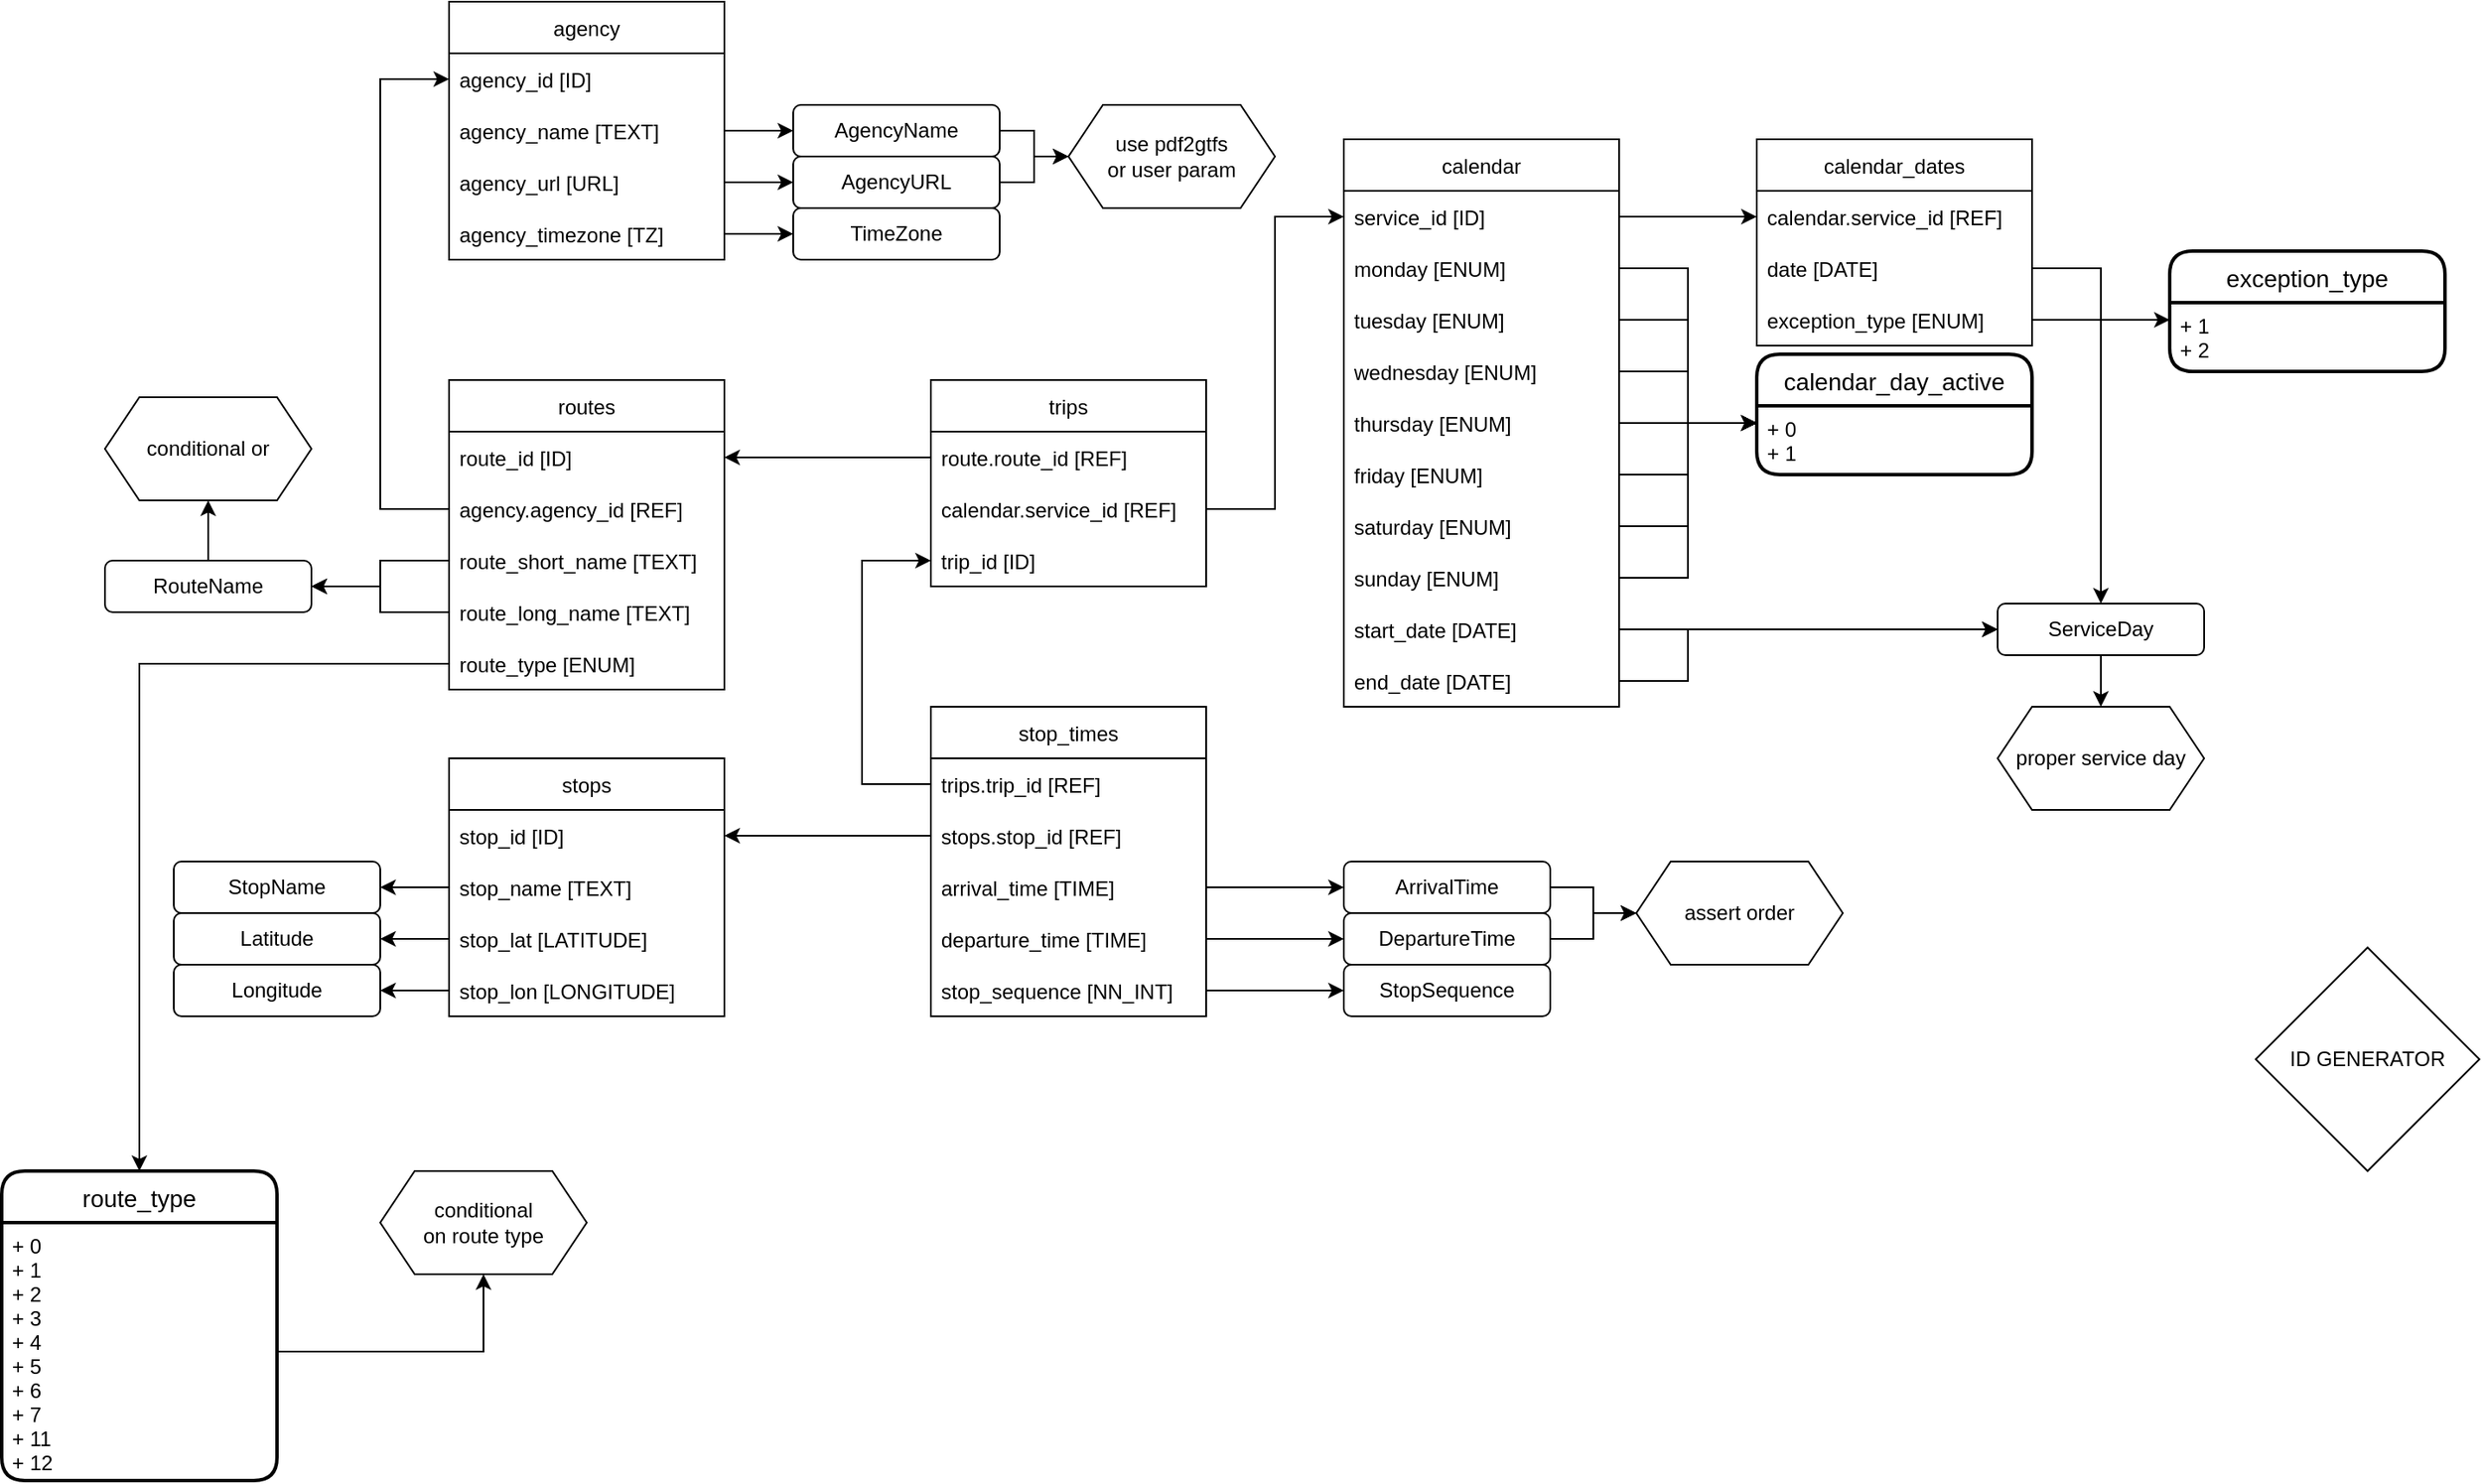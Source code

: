 <mxfile version="17.4.2" type="device"><diagram id="FTflu8PWgXdm4NCPZC1O" name="Page-1"><mxGraphModel dx="2400" dy="921" grid="1" gridSize="10" guides="1" tooltips="1" connect="1" arrows="1" fold="1" page="1" pageScale="1" pageWidth="850" pageHeight="1100" math="0" shadow="0"><root><mxCell id="0"/><mxCell id="1" parent="0"/><mxCell id="HUdWcj4pEk48eF3q37f0-20" value="stops" style="swimlane;fontStyle=0;childLayout=stackLayout;horizontal=1;startSize=30;horizontalStack=0;resizeParent=1;resizeParentMax=0;resizeLast=0;collapsible=1;marginBottom=0;" vertex="1" parent="1"><mxGeometry x="-80" y="480" width="160" height="150" as="geometry"/></mxCell><mxCell id="HUdWcj4pEk48eF3q37f0-21" value="stop_id [ID]" style="text;strokeColor=none;fillColor=none;align=left;verticalAlign=middle;spacingLeft=4;spacingRight=4;overflow=hidden;points=[[0,0.5],[1,0.5]];portConstraint=eastwest;rotatable=0;" vertex="1" parent="HUdWcj4pEk48eF3q37f0-20"><mxGeometry y="30" width="160" height="30" as="geometry"/></mxCell><mxCell id="HUdWcj4pEk48eF3q37f0-22" value="stop_name [TEXT]" style="text;strokeColor=none;fillColor=none;align=left;verticalAlign=middle;spacingLeft=4;spacingRight=4;overflow=hidden;points=[[0,0.5],[1,0.5]];portConstraint=eastwest;rotatable=0;" vertex="1" parent="HUdWcj4pEk48eF3q37f0-20"><mxGeometry y="60" width="160" height="30" as="geometry"/></mxCell><mxCell id="HUdWcj4pEk48eF3q37f0-23" value="stop_lat [LATITUDE]" style="text;strokeColor=none;fillColor=none;align=left;verticalAlign=middle;spacingLeft=4;spacingRight=4;overflow=hidden;points=[[0,0.5],[1,0.5]];portConstraint=eastwest;rotatable=0;" vertex="1" parent="HUdWcj4pEk48eF3q37f0-20"><mxGeometry y="90" width="160" height="30" as="geometry"/></mxCell><mxCell id="HUdWcj4pEk48eF3q37f0-24" value="stop_lon [LONGITUDE]" style="text;strokeColor=none;fillColor=none;align=left;verticalAlign=middle;spacingLeft=4;spacingRight=4;overflow=hidden;points=[[0,0.5],[1,0.5]];portConstraint=eastwest;rotatable=0;" vertex="1" parent="HUdWcj4pEk48eF3q37f0-20"><mxGeometry y="120" width="160" height="30" as="geometry"/></mxCell><mxCell id="HUdWcj4pEk48eF3q37f0-31" value="agency" style="swimlane;fontStyle=0;childLayout=stackLayout;horizontal=1;startSize=30;horizontalStack=0;resizeParent=1;resizeParentMax=0;resizeLast=0;collapsible=1;marginBottom=0;" vertex="1" parent="1"><mxGeometry x="-80" y="40" width="160" height="150" as="geometry"/></mxCell><mxCell id="HUdWcj4pEk48eF3q37f0-32" value="agency_id [ID]" style="text;strokeColor=none;fillColor=none;align=left;verticalAlign=middle;spacingLeft=4;spacingRight=4;overflow=hidden;points=[[0,0.5],[1,0.5]];portConstraint=eastwest;rotatable=0;" vertex="1" parent="HUdWcj4pEk48eF3q37f0-31"><mxGeometry y="30" width="160" height="30" as="geometry"/></mxCell><mxCell id="HUdWcj4pEk48eF3q37f0-33" value="agency_name [TEXT]" style="text;strokeColor=none;fillColor=none;align=left;verticalAlign=middle;spacingLeft=4;spacingRight=4;overflow=hidden;points=[[0,0.5],[1,0.5]];portConstraint=eastwest;rotatable=0;" vertex="1" parent="HUdWcj4pEk48eF3q37f0-31"><mxGeometry y="60" width="160" height="30" as="geometry"/></mxCell><mxCell id="HUdWcj4pEk48eF3q37f0-34" value="agency_url [URL]" style="text;strokeColor=none;fillColor=none;align=left;verticalAlign=middle;spacingLeft=4;spacingRight=4;overflow=hidden;points=[[0,0.5],[1,0.5]];portConstraint=eastwest;rotatable=0;" vertex="1" parent="HUdWcj4pEk48eF3q37f0-31"><mxGeometry y="90" width="160" height="30" as="geometry"/></mxCell><mxCell id="HUdWcj4pEk48eF3q37f0-35" value="agency_timezone [TZ]" style="text;strokeColor=none;fillColor=none;align=left;verticalAlign=middle;spacingLeft=4;spacingRight=4;overflow=hidden;points=[[0,0.5],[1,0.5]];portConstraint=eastwest;rotatable=0;" vertex="1" parent="HUdWcj4pEk48eF3q37f0-31"><mxGeometry y="120" width="160" height="30" as="geometry"/></mxCell><mxCell id="HUdWcj4pEk48eF3q37f0-38" value="routes" style="swimlane;fontStyle=0;childLayout=stackLayout;horizontal=1;startSize=30;horizontalStack=0;resizeParent=1;resizeParentMax=0;resizeLast=0;collapsible=1;marginBottom=0;" vertex="1" parent="1"><mxGeometry x="-80" y="260" width="160" height="180" as="geometry"/></mxCell><mxCell id="HUdWcj4pEk48eF3q37f0-39" value="route_id [ID]" style="text;strokeColor=none;fillColor=none;align=left;verticalAlign=middle;spacingLeft=4;spacingRight=4;overflow=hidden;points=[[0,0.5],[1,0.5]];portConstraint=eastwest;rotatable=0;" vertex="1" parent="HUdWcj4pEk48eF3q37f0-38"><mxGeometry y="30" width="160" height="30" as="geometry"/></mxCell><mxCell id="HUdWcj4pEk48eF3q37f0-40" value="agency.agency_id [REF]" style="text;strokeColor=none;fillColor=none;align=left;verticalAlign=middle;spacingLeft=4;spacingRight=4;overflow=hidden;points=[[0,0.5],[1,0.5]];portConstraint=eastwest;rotatable=0;" vertex="1" parent="HUdWcj4pEk48eF3q37f0-38"><mxGeometry y="60" width="160" height="30" as="geometry"/></mxCell><mxCell id="HUdWcj4pEk48eF3q37f0-41" value="route_short_name [TEXT]" style="text;strokeColor=none;fillColor=none;align=left;verticalAlign=middle;spacingLeft=4;spacingRight=4;overflow=hidden;points=[[0,0.5],[1,0.5]];portConstraint=eastwest;rotatable=0;" vertex="1" parent="HUdWcj4pEk48eF3q37f0-38"><mxGeometry y="90" width="160" height="30" as="geometry"/></mxCell><mxCell id="HUdWcj4pEk48eF3q37f0-42" value="route_long_name [TEXT]" style="text;strokeColor=none;fillColor=none;align=left;verticalAlign=middle;spacingLeft=4;spacingRight=4;overflow=hidden;points=[[0,0.5],[1,0.5]];portConstraint=eastwest;rotatable=0;" vertex="1" parent="HUdWcj4pEk48eF3q37f0-38"><mxGeometry y="120" width="160" height="30" as="geometry"/></mxCell><mxCell id="HUdWcj4pEk48eF3q37f0-43" value="route_type [ENUM]" style="text;strokeColor=none;fillColor=none;align=left;verticalAlign=middle;spacingLeft=4;spacingRight=4;overflow=hidden;points=[[0,0.5],[1,0.5]];portConstraint=eastwest;rotatable=0;" vertex="1" parent="HUdWcj4pEk48eF3q37f0-38"><mxGeometry y="150" width="160" height="30" as="geometry"/></mxCell><mxCell id="HUdWcj4pEk48eF3q37f0-46" value="trips" style="swimlane;fontStyle=0;childLayout=stackLayout;horizontal=1;startSize=30;horizontalStack=0;resizeParent=1;resizeParentMax=0;resizeLast=0;collapsible=1;marginBottom=0;" vertex="1" parent="1"><mxGeometry x="200" y="260" width="160" height="120" as="geometry"/></mxCell><mxCell id="HUdWcj4pEk48eF3q37f0-47" value="route.route_id [REF]" style="text;strokeColor=none;fillColor=none;align=left;verticalAlign=middle;spacingLeft=4;spacingRight=4;overflow=hidden;points=[[0,0.5],[1,0.5]];portConstraint=eastwest;rotatable=0;" vertex="1" parent="HUdWcj4pEk48eF3q37f0-46"><mxGeometry y="30" width="160" height="30" as="geometry"/></mxCell><mxCell id="HUdWcj4pEk48eF3q37f0-48" value="calendar.service_id [REF]" style="text;strokeColor=none;fillColor=none;align=left;verticalAlign=middle;spacingLeft=4;spacingRight=4;overflow=hidden;points=[[0,0.5],[1,0.5]];portConstraint=eastwest;rotatable=0;" vertex="1" parent="HUdWcj4pEk48eF3q37f0-46"><mxGeometry y="60" width="160" height="30" as="geometry"/></mxCell><mxCell id="HUdWcj4pEk48eF3q37f0-49" value="trip_id [ID]" style="text;strokeColor=none;fillColor=none;align=left;verticalAlign=middle;spacingLeft=4;spacingRight=4;overflow=hidden;points=[[0,0.5],[1,0.5]];portConstraint=eastwest;rotatable=0;" vertex="1" parent="HUdWcj4pEk48eF3q37f0-46"><mxGeometry y="90" width="160" height="30" as="geometry"/></mxCell><mxCell id="HUdWcj4pEk48eF3q37f0-52" value="stop_times" style="swimlane;fontStyle=0;childLayout=stackLayout;horizontal=1;startSize=30;horizontalStack=0;resizeParent=1;resizeParentMax=0;resizeLast=0;collapsible=1;marginBottom=0;" vertex="1" parent="1"><mxGeometry x="200" y="450" width="160" height="180" as="geometry"/></mxCell><mxCell id="HUdWcj4pEk48eF3q37f0-53" value="trips.trip_id [REF]" style="text;strokeColor=none;fillColor=none;align=left;verticalAlign=middle;spacingLeft=4;spacingRight=4;overflow=hidden;points=[[0,0.5],[1,0.5]];portConstraint=eastwest;rotatable=0;" vertex="1" parent="HUdWcj4pEk48eF3q37f0-52"><mxGeometry y="30" width="160" height="30" as="geometry"/></mxCell><mxCell id="HUdWcj4pEk48eF3q37f0-56" value="stops.stop_id [REF]" style="text;strokeColor=none;fillColor=none;align=left;verticalAlign=middle;spacingLeft=4;spacingRight=4;overflow=hidden;points=[[0,0.5],[1,0.5]];portConstraint=eastwest;rotatable=0;" vertex="1" parent="HUdWcj4pEk48eF3q37f0-52"><mxGeometry y="60" width="160" height="30" as="geometry"/></mxCell><mxCell id="HUdWcj4pEk48eF3q37f0-54" value="arrival_time [TIME]" style="text;strokeColor=none;fillColor=none;align=left;verticalAlign=middle;spacingLeft=4;spacingRight=4;overflow=hidden;points=[[0,0.5],[1,0.5]];portConstraint=eastwest;rotatable=0;" vertex="1" parent="HUdWcj4pEk48eF3q37f0-52"><mxGeometry y="90" width="160" height="30" as="geometry"/></mxCell><mxCell id="HUdWcj4pEk48eF3q37f0-55" value="departure_time [TIME]" style="text;strokeColor=none;fillColor=none;align=left;verticalAlign=middle;spacingLeft=4;spacingRight=4;overflow=hidden;points=[[0,0.5],[1,0.5]];portConstraint=eastwest;rotatable=0;" vertex="1" parent="HUdWcj4pEk48eF3q37f0-52"><mxGeometry y="120" width="160" height="30" as="geometry"/></mxCell><mxCell id="HUdWcj4pEk48eF3q37f0-57" value="stop_sequence [NN_INT]" style="text;strokeColor=none;fillColor=none;align=left;verticalAlign=middle;spacingLeft=4;spacingRight=4;overflow=hidden;points=[[0,0.5],[1,0.5]];portConstraint=eastwest;rotatable=0;" vertex="1" parent="HUdWcj4pEk48eF3q37f0-52"><mxGeometry y="150" width="160" height="30" as="geometry"/></mxCell><mxCell id="HUdWcj4pEk48eF3q37f0-58" value="calendar" style="swimlane;fontStyle=0;childLayout=stackLayout;horizontal=1;startSize=30;horizontalStack=0;resizeParent=1;resizeParentMax=0;resizeLast=0;collapsible=1;marginBottom=0;" vertex="1" parent="1"><mxGeometry x="440" y="120" width="160" height="330" as="geometry"/></mxCell><mxCell id="HUdWcj4pEk48eF3q37f0-59" value="service_id [ID]" style="text;strokeColor=none;fillColor=none;align=left;verticalAlign=middle;spacingLeft=4;spacingRight=4;overflow=hidden;points=[[0,0.5],[1,0.5]];portConstraint=eastwest;rotatable=0;" vertex="1" parent="HUdWcj4pEk48eF3q37f0-58"><mxGeometry y="30" width="160" height="30" as="geometry"/></mxCell><mxCell id="HUdWcj4pEk48eF3q37f0-60" value="monday [ENUM]" style="text;strokeColor=none;fillColor=none;align=left;verticalAlign=middle;spacingLeft=4;spacingRight=4;overflow=hidden;points=[[0,0.5],[1,0.5]];portConstraint=eastwest;rotatable=0;" vertex="1" parent="HUdWcj4pEk48eF3q37f0-58"><mxGeometry y="60" width="160" height="30" as="geometry"/></mxCell><mxCell id="HUdWcj4pEk48eF3q37f0-61" value="tuesday [ENUM]" style="text;strokeColor=none;fillColor=none;align=left;verticalAlign=middle;spacingLeft=4;spacingRight=4;overflow=hidden;points=[[0,0.5],[1,0.5]];portConstraint=eastwest;rotatable=0;" vertex="1" parent="HUdWcj4pEk48eF3q37f0-58"><mxGeometry y="90" width="160" height="30" as="geometry"/></mxCell><mxCell id="HUdWcj4pEk48eF3q37f0-62" value="wednesday [ENUM]" style="text;strokeColor=none;fillColor=none;align=left;verticalAlign=middle;spacingLeft=4;spacingRight=4;overflow=hidden;points=[[0,0.5],[1,0.5]];portConstraint=eastwest;rotatable=0;" vertex="1" parent="HUdWcj4pEk48eF3q37f0-58"><mxGeometry y="120" width="160" height="30" as="geometry"/></mxCell><mxCell id="HUdWcj4pEk48eF3q37f0-63" value="thursday [ENUM]" style="text;strokeColor=none;fillColor=none;align=left;verticalAlign=middle;spacingLeft=4;spacingRight=4;overflow=hidden;points=[[0,0.5],[1,0.5]];portConstraint=eastwest;rotatable=0;" vertex="1" parent="HUdWcj4pEk48eF3q37f0-58"><mxGeometry y="150" width="160" height="30" as="geometry"/></mxCell><mxCell id="HUdWcj4pEk48eF3q37f0-67" value="friday [ENUM]" style="text;strokeColor=none;fillColor=none;align=left;verticalAlign=middle;spacingLeft=4;spacingRight=4;overflow=hidden;points=[[0,0.5],[1,0.5]];portConstraint=eastwest;rotatable=0;" vertex="1" parent="HUdWcj4pEk48eF3q37f0-58"><mxGeometry y="180" width="160" height="30" as="geometry"/></mxCell><mxCell id="HUdWcj4pEk48eF3q37f0-68" value="saturday [ENUM]" style="text;strokeColor=none;fillColor=none;align=left;verticalAlign=middle;spacingLeft=4;spacingRight=4;overflow=hidden;points=[[0,0.5],[1,0.5]];portConstraint=eastwest;rotatable=0;" vertex="1" parent="HUdWcj4pEk48eF3q37f0-58"><mxGeometry y="210" width="160" height="30" as="geometry"/></mxCell><mxCell id="HUdWcj4pEk48eF3q37f0-69" value="sunday [ENUM]" style="text;strokeColor=none;fillColor=none;align=left;verticalAlign=middle;spacingLeft=4;spacingRight=4;overflow=hidden;points=[[0,0.5],[1,0.5]];portConstraint=eastwest;rotatable=0;" vertex="1" parent="HUdWcj4pEk48eF3q37f0-58"><mxGeometry y="240" width="160" height="30" as="geometry"/></mxCell><mxCell id="HUdWcj4pEk48eF3q37f0-65" value="start_date [DATE]" style="text;strokeColor=none;fillColor=none;align=left;verticalAlign=middle;spacingLeft=4;spacingRight=4;overflow=hidden;points=[[0,0.5],[1,0.5]];portConstraint=eastwest;rotatable=0;" vertex="1" parent="HUdWcj4pEk48eF3q37f0-58"><mxGeometry y="270" width="160" height="30" as="geometry"/></mxCell><mxCell id="HUdWcj4pEk48eF3q37f0-66" value="end_date [DATE]" style="text;strokeColor=none;fillColor=none;align=left;verticalAlign=middle;spacingLeft=4;spacingRight=4;overflow=hidden;points=[[0,0.5],[1,0.5]];portConstraint=eastwest;rotatable=0;" vertex="1" parent="HUdWcj4pEk48eF3q37f0-58"><mxGeometry y="300" width="160" height="30" as="geometry"/></mxCell><mxCell id="HUdWcj4pEk48eF3q37f0-70" value="calendar_dates" style="swimlane;fontStyle=0;childLayout=stackLayout;horizontal=1;startSize=30;horizontalStack=0;resizeParent=1;resizeParentMax=0;resizeLast=0;collapsible=1;marginBottom=0;" vertex="1" parent="1"><mxGeometry x="680" y="120" width="160" height="120" as="geometry"/></mxCell><mxCell id="HUdWcj4pEk48eF3q37f0-71" value="calendar.service_id [REF]" style="text;strokeColor=none;fillColor=none;align=left;verticalAlign=middle;spacingLeft=4;spacingRight=4;overflow=hidden;points=[[0,0.5],[1,0.5]];portConstraint=eastwest;rotatable=0;" vertex="1" parent="HUdWcj4pEk48eF3q37f0-70"><mxGeometry y="30" width="160" height="30" as="geometry"/></mxCell><mxCell id="HUdWcj4pEk48eF3q37f0-72" value="date [DATE]" style="text;strokeColor=none;fillColor=none;align=left;verticalAlign=middle;spacingLeft=4;spacingRight=4;overflow=hidden;points=[[0,0.5],[1,0.5]];portConstraint=eastwest;rotatable=0;" vertex="1" parent="HUdWcj4pEk48eF3q37f0-70"><mxGeometry y="60" width="160" height="30" as="geometry"/></mxCell><mxCell id="HUdWcj4pEk48eF3q37f0-73" value="exception_type [ENUM]" style="text;strokeColor=none;fillColor=none;align=left;verticalAlign=middle;spacingLeft=4;spacingRight=4;overflow=hidden;points=[[0,0.5],[1,0.5]];portConstraint=eastwest;rotatable=0;" vertex="1" parent="HUdWcj4pEk48eF3q37f0-70"><mxGeometry y="90" width="160" height="30" as="geometry"/></mxCell><mxCell id="HUdWcj4pEk48eF3q37f0-85" value="exception_type" style="swimlane;childLayout=stackLayout;horizontal=1;startSize=30;horizontalStack=0;rounded=1;fontSize=14;fontStyle=0;strokeWidth=2;resizeParent=0;resizeLast=1;shadow=0;dashed=0;align=center;" vertex="1" parent="1"><mxGeometry x="920" y="185" width="160" height="70" as="geometry"/></mxCell><mxCell id="HUdWcj4pEk48eF3q37f0-86" value="+ 1&#10;+ 2" style="align=left;strokeColor=none;fillColor=none;spacingLeft=4;fontSize=12;verticalAlign=top;resizable=0;rotatable=0;part=1;" vertex="1" parent="HUdWcj4pEk48eF3q37f0-85"><mxGeometry y="30" width="160" height="40" as="geometry"/></mxCell><mxCell id="HUdWcj4pEk48eF3q37f0-87" value="calendar_day_active" style="swimlane;childLayout=stackLayout;horizontal=1;startSize=30;horizontalStack=0;rounded=1;fontSize=14;fontStyle=0;strokeWidth=2;resizeParent=0;resizeLast=1;shadow=0;dashed=0;align=center;" vertex="1" parent="1"><mxGeometry x="680" y="245" width="160" height="70" as="geometry"/></mxCell><mxCell id="HUdWcj4pEk48eF3q37f0-88" value="+ 0&#10;+ 1" style="align=left;strokeColor=none;fillColor=none;spacingLeft=4;fontSize=12;verticalAlign=top;resizable=0;rotatable=0;part=1;" vertex="1" parent="HUdWcj4pEk48eF3q37f0-87"><mxGeometry y="30" width="160" height="40" as="geometry"/></mxCell><mxCell id="HUdWcj4pEk48eF3q37f0-89" style="edgeStyle=orthogonalEdgeStyle;rounded=0;orthogonalLoop=1;jettySize=auto;html=1;exitX=1;exitY=0.5;exitDx=0;exitDy=0;entryX=0;entryY=0.5;entryDx=0;entryDy=0;" edge="1" parent="1" source="HUdWcj4pEk48eF3q37f0-59" target="HUdWcj4pEk48eF3q37f0-71"><mxGeometry relative="1" as="geometry"/></mxCell><mxCell id="HUdWcj4pEk48eF3q37f0-90" style="edgeStyle=orthogonalEdgeStyle;rounded=0;orthogonalLoop=1;jettySize=auto;html=1;exitX=1;exitY=0.5;exitDx=0;exitDy=0;entryX=0;entryY=0.25;entryDx=0;entryDy=0;" edge="1" parent="1" source="HUdWcj4pEk48eF3q37f0-73" target="HUdWcj4pEk48eF3q37f0-86"><mxGeometry relative="1" as="geometry"/></mxCell><mxCell id="HUdWcj4pEk48eF3q37f0-91" style="edgeStyle=orthogonalEdgeStyle;rounded=0;orthogonalLoop=1;jettySize=auto;html=1;exitX=1;exitY=0.5;exitDx=0;exitDy=0;entryX=0;entryY=0.25;entryDx=0;entryDy=0;" edge="1" parent="1" source="HUdWcj4pEk48eF3q37f0-60" target="HUdWcj4pEk48eF3q37f0-88"><mxGeometry relative="1" as="geometry"/></mxCell><mxCell id="HUdWcj4pEk48eF3q37f0-92" style="edgeStyle=orthogonalEdgeStyle;rounded=0;orthogonalLoop=1;jettySize=auto;html=1;exitX=1;exitY=0.5;exitDx=0;exitDy=0;entryX=0;entryY=0.25;entryDx=0;entryDy=0;" edge="1" parent="1" source="HUdWcj4pEk48eF3q37f0-61" target="HUdWcj4pEk48eF3q37f0-88"><mxGeometry relative="1" as="geometry"><mxPoint x="660" y="640" as="targetPoint"/></mxGeometry></mxCell><mxCell id="HUdWcj4pEk48eF3q37f0-93" style="edgeStyle=orthogonalEdgeStyle;rounded=0;orthogonalLoop=1;jettySize=auto;html=1;exitX=1;exitY=0.5;exitDx=0;exitDy=0;entryX=0;entryY=0.25;entryDx=0;entryDy=0;" edge="1" parent="1" source="HUdWcj4pEk48eF3q37f0-62" target="HUdWcj4pEk48eF3q37f0-88"><mxGeometry relative="1" as="geometry"/></mxCell><mxCell id="HUdWcj4pEk48eF3q37f0-94" style="edgeStyle=orthogonalEdgeStyle;rounded=0;orthogonalLoop=1;jettySize=auto;html=1;exitX=1;exitY=0.5;exitDx=0;exitDy=0;entryX=0;entryY=0.25;entryDx=0;entryDy=0;" edge="1" parent="1" source="HUdWcj4pEk48eF3q37f0-63" target="HUdWcj4pEk48eF3q37f0-88"><mxGeometry relative="1" as="geometry"/></mxCell><mxCell id="HUdWcj4pEk48eF3q37f0-95" style="edgeStyle=orthogonalEdgeStyle;rounded=0;orthogonalLoop=1;jettySize=auto;html=1;exitX=1;exitY=0.5;exitDx=0;exitDy=0;entryX=0;entryY=0.25;entryDx=0;entryDy=0;" edge="1" parent="1" source="HUdWcj4pEk48eF3q37f0-67" target="HUdWcj4pEk48eF3q37f0-88"><mxGeometry relative="1" as="geometry"/></mxCell><mxCell id="HUdWcj4pEk48eF3q37f0-96" style="edgeStyle=orthogonalEdgeStyle;rounded=0;orthogonalLoop=1;jettySize=auto;html=1;exitX=1;exitY=0.5;exitDx=0;exitDy=0;entryX=0;entryY=0.25;entryDx=0;entryDy=0;" edge="1" parent="1" source="HUdWcj4pEk48eF3q37f0-68" target="HUdWcj4pEk48eF3q37f0-88"><mxGeometry relative="1" as="geometry"><mxPoint x="580" y="530" as="targetPoint"/></mxGeometry></mxCell><mxCell id="HUdWcj4pEk48eF3q37f0-97" style="edgeStyle=orthogonalEdgeStyle;rounded=0;orthogonalLoop=1;jettySize=auto;html=1;exitX=1;exitY=0.5;exitDx=0;exitDy=0;entryX=0;entryY=0.25;entryDx=0;entryDy=0;" edge="1" parent="1" source="HUdWcj4pEk48eF3q37f0-69" target="HUdWcj4pEk48eF3q37f0-88"><mxGeometry relative="1" as="geometry"><mxPoint x="510" y="610" as="targetPoint"/></mxGeometry></mxCell><mxCell id="HUdWcj4pEk48eF3q37f0-98" style="edgeStyle=orthogonalEdgeStyle;rounded=0;orthogonalLoop=1;jettySize=auto;html=1;exitX=1;exitY=0.5;exitDx=0;exitDy=0;entryX=0;entryY=0.5;entryDx=0;entryDy=0;" edge="1" parent="1" source="HUdWcj4pEk48eF3q37f0-48" target="HUdWcj4pEk48eF3q37f0-59"><mxGeometry relative="1" as="geometry"/></mxCell><mxCell id="HUdWcj4pEk48eF3q37f0-99" style="edgeStyle=orthogonalEdgeStyle;rounded=0;orthogonalLoop=1;jettySize=auto;html=1;exitX=0;exitY=0.5;exitDx=0;exitDy=0;entryX=1;entryY=0.25;entryDx=0;entryDy=0;" edge="1" parent="1" source="HUdWcj4pEk48eF3q37f0-47" target="HUdWcj4pEk48eF3q37f0-38"><mxGeometry relative="1" as="geometry"/></mxCell><mxCell id="HUdWcj4pEk48eF3q37f0-100" style="edgeStyle=orthogonalEdgeStyle;rounded=0;orthogonalLoop=1;jettySize=auto;html=1;exitX=0;exitY=0.5;exitDx=0;exitDy=0;entryX=0;entryY=0.5;entryDx=0;entryDy=0;" edge="1" parent="1" source="HUdWcj4pEk48eF3q37f0-53" target="HUdWcj4pEk48eF3q37f0-49"><mxGeometry relative="1" as="geometry"><Array as="points"><mxPoint x="160" y="495"/><mxPoint x="160" y="365"/></Array></mxGeometry></mxCell><mxCell id="HUdWcj4pEk48eF3q37f0-103" style="edgeStyle=orthogonalEdgeStyle;rounded=0;orthogonalLoop=1;jettySize=auto;html=1;exitX=0;exitY=0.5;exitDx=0;exitDy=0;entryX=1;entryY=0.5;entryDx=0;entryDy=0;" edge="1" parent="1" source="HUdWcj4pEk48eF3q37f0-56" target="HUdWcj4pEk48eF3q37f0-21"><mxGeometry relative="1" as="geometry"/></mxCell><mxCell id="HUdWcj4pEk48eF3q37f0-104" style="edgeStyle=orthogonalEdgeStyle;rounded=0;orthogonalLoop=1;jettySize=auto;html=1;exitX=0;exitY=0.5;exitDx=0;exitDy=0;entryX=0;entryY=0.5;entryDx=0;entryDy=0;" edge="1" parent="1" source="HUdWcj4pEk48eF3q37f0-40" target="HUdWcj4pEk48eF3q37f0-32"><mxGeometry relative="1" as="geometry"><Array as="points"><mxPoint x="-120" y="335"/><mxPoint x="-120" y="85"/></Array></mxGeometry></mxCell><mxCell id="HUdWcj4pEk48eF3q37f0-107" value="route_type" style="swimlane;childLayout=stackLayout;horizontal=1;startSize=30;horizontalStack=0;rounded=1;fontSize=14;fontStyle=0;strokeWidth=2;resizeParent=0;resizeLast=1;shadow=0;dashed=0;align=center;" vertex="1" parent="1"><mxGeometry x="-340" y="720" width="160" height="180" as="geometry"/></mxCell><mxCell id="HUdWcj4pEk48eF3q37f0-108" value="+ 0&#10;+ 1&#10;+ 2&#10;+ 3&#10;+ 4&#10;+ 5&#10;+ 6&#10;+ 7&#10;+ 11&#10;+ 12" style="align=left;strokeColor=none;fillColor=none;spacingLeft=4;fontSize=12;verticalAlign=top;resizable=0;rotatable=0;part=1;" vertex="1" parent="HUdWcj4pEk48eF3q37f0-107"><mxGeometry y="30" width="160" height="150" as="geometry"/></mxCell><mxCell id="HUdWcj4pEk48eF3q37f0-109" style="edgeStyle=orthogonalEdgeStyle;rounded=0;orthogonalLoop=1;jettySize=auto;html=1;exitX=0;exitY=0.5;exitDx=0;exitDy=0;entryX=0.5;entryY=0;entryDx=0;entryDy=0;" edge="1" parent="1" source="HUdWcj4pEk48eF3q37f0-43" target="HUdWcj4pEk48eF3q37f0-107"><mxGeometry relative="1" as="geometry"/></mxCell><mxCell id="HUdWcj4pEk48eF3q37f0-113" style="edgeStyle=orthogonalEdgeStyle;rounded=0;orthogonalLoop=1;jettySize=auto;html=1;exitX=0;exitY=0.5;exitDx=0;exitDy=0;entryX=1;entryY=0.5;entryDx=0;entryDy=0;" edge="1" parent="1" source="HUdWcj4pEk48eF3q37f0-41" target="HUdWcj4pEk48eF3q37f0-134"><mxGeometry relative="1" as="geometry"><mxPoint x="-160" y="380" as="targetPoint"/></mxGeometry></mxCell><mxCell id="HUdWcj4pEk48eF3q37f0-114" style="edgeStyle=orthogonalEdgeStyle;rounded=0;orthogonalLoop=1;jettySize=auto;html=1;exitX=0;exitY=0.5;exitDx=0;exitDy=0;entryX=1;entryY=0.5;entryDx=0;entryDy=0;" edge="1" parent="1" source="HUdWcj4pEk48eF3q37f0-42" target="HUdWcj4pEk48eF3q37f0-134"><mxGeometry relative="1" as="geometry"><mxPoint x="-160" y="380" as="targetPoint"/></mxGeometry></mxCell><mxCell id="HUdWcj4pEk48eF3q37f0-115" value="Latitude" style="rounded=1;whiteSpace=wrap;html=1;" vertex="1" parent="1"><mxGeometry x="-240" y="570" width="120" height="30" as="geometry"/></mxCell><mxCell id="HUdWcj4pEk48eF3q37f0-116" value="Longitude" style="rounded=1;whiteSpace=wrap;html=1;" vertex="1" parent="1"><mxGeometry x="-240" y="600" width="120" height="30" as="geometry"/></mxCell><mxCell id="HUdWcj4pEk48eF3q37f0-117" style="edgeStyle=orthogonalEdgeStyle;rounded=0;orthogonalLoop=1;jettySize=auto;html=1;exitX=0;exitY=0.5;exitDx=0;exitDy=0;entryX=1;entryY=0.5;entryDx=0;entryDy=0;" edge="1" parent="1" source="HUdWcj4pEk48eF3q37f0-23" target="HUdWcj4pEk48eF3q37f0-115"><mxGeometry relative="1" as="geometry"/></mxCell><mxCell id="HUdWcj4pEk48eF3q37f0-118" style="edgeStyle=orthogonalEdgeStyle;rounded=0;orthogonalLoop=1;jettySize=auto;html=1;exitX=0;exitY=0.5;exitDx=0;exitDy=0;" edge="1" parent="1" source="HUdWcj4pEk48eF3q37f0-24" target="HUdWcj4pEk48eF3q37f0-116"><mxGeometry relative="1" as="geometry"/></mxCell><mxCell id="HUdWcj4pEk48eF3q37f0-119" value="StopName" style="rounded=1;whiteSpace=wrap;html=1;" vertex="1" parent="1"><mxGeometry x="-240" y="540" width="120" height="30" as="geometry"/></mxCell><mxCell id="HUdWcj4pEk48eF3q37f0-120" style="edgeStyle=orthogonalEdgeStyle;rounded=0;orthogonalLoop=1;jettySize=auto;html=1;exitX=0;exitY=0.5;exitDx=0;exitDy=0;entryX=1;entryY=0.5;entryDx=0;entryDy=0;" edge="1" parent="1" source="HUdWcj4pEk48eF3q37f0-22" target="HUdWcj4pEk48eF3q37f0-119"><mxGeometry relative="1" as="geometry"/></mxCell><mxCell id="HUdWcj4pEk48eF3q37f0-121" value="TimeZone" style="rounded=1;whiteSpace=wrap;html=1;" vertex="1" parent="1"><mxGeometry x="120" y="160" width="120" height="30" as="geometry"/></mxCell><mxCell id="HUdWcj4pEk48eF3q37f0-123" style="edgeStyle=orthogonalEdgeStyle;rounded=0;orthogonalLoop=1;jettySize=auto;html=1;exitX=1;exitY=0.5;exitDx=0;exitDy=0;entryX=0;entryY=0.5;entryDx=0;entryDy=0;" edge="1" parent="1" source="HUdWcj4pEk48eF3q37f0-35" target="HUdWcj4pEk48eF3q37f0-121"><mxGeometry relative="1" as="geometry"/></mxCell><mxCell id="HUdWcj4pEk48eF3q37f0-155" style="edgeStyle=orthogonalEdgeStyle;rounded=0;orthogonalLoop=1;jettySize=auto;html=1;exitX=0.5;exitY=1;exitDx=0;exitDy=0;entryX=0.5;entryY=0;entryDx=0;entryDy=0;" edge="1" parent="1" source="HUdWcj4pEk48eF3q37f0-124" target="HUdWcj4pEk48eF3q37f0-154"><mxGeometry relative="1" as="geometry"/></mxCell><mxCell id="HUdWcj4pEk48eF3q37f0-124" value="ServiceDay" style="rounded=1;whiteSpace=wrap;html=1;" vertex="1" parent="1"><mxGeometry x="820" y="390" width="120" height="30" as="geometry"/></mxCell><mxCell id="HUdWcj4pEk48eF3q37f0-128" style="edgeStyle=orthogonalEdgeStyle;rounded=0;orthogonalLoop=1;jettySize=auto;html=1;exitX=1;exitY=0.5;exitDx=0;exitDy=0;entryX=0.5;entryY=0;entryDx=0;entryDy=0;" edge="1" parent="1" source="HUdWcj4pEk48eF3q37f0-72" target="HUdWcj4pEk48eF3q37f0-124"><mxGeometry relative="1" as="geometry"/></mxCell><mxCell id="HUdWcj4pEk48eF3q37f0-146" style="edgeStyle=orthogonalEdgeStyle;rounded=0;orthogonalLoop=1;jettySize=auto;html=1;exitX=1;exitY=0.5;exitDx=0;exitDy=0;entryX=0;entryY=0.5;entryDx=0;entryDy=0;" edge="1" parent="1" source="HUdWcj4pEk48eF3q37f0-129" target="HUdWcj4pEk48eF3q37f0-144"><mxGeometry relative="1" as="geometry"/></mxCell><mxCell id="HUdWcj4pEk48eF3q37f0-129" value="DepartureTime" style="rounded=1;whiteSpace=wrap;html=1;" vertex="1" parent="1"><mxGeometry x="440" y="570" width="120" height="30" as="geometry"/></mxCell><mxCell id="HUdWcj4pEk48eF3q37f0-150" style="edgeStyle=orthogonalEdgeStyle;rounded=0;orthogonalLoop=1;jettySize=auto;html=1;exitX=1;exitY=0.5;exitDx=0;exitDy=0;entryX=0;entryY=0.5;entryDx=0;entryDy=0;" edge="1" parent="1" source="HUdWcj4pEk48eF3q37f0-130" target="HUdWcj4pEk48eF3q37f0-149"><mxGeometry relative="1" as="geometry"/></mxCell><mxCell id="HUdWcj4pEk48eF3q37f0-130" value="AgencyName" style="rounded=1;whiteSpace=wrap;html=1;" vertex="1" parent="1"><mxGeometry x="120" y="100" width="120" height="30" as="geometry"/></mxCell><mxCell id="HUdWcj4pEk48eF3q37f0-131" style="edgeStyle=orthogonalEdgeStyle;rounded=0;orthogonalLoop=1;jettySize=auto;html=1;exitX=1;exitY=0.5;exitDx=0;exitDy=0;entryX=0;entryY=0.5;entryDx=0;entryDy=0;" edge="1" parent="1" source="HUdWcj4pEk48eF3q37f0-33" target="HUdWcj4pEk48eF3q37f0-130"><mxGeometry relative="1" as="geometry"/></mxCell><mxCell id="HUdWcj4pEk48eF3q37f0-151" style="edgeStyle=orthogonalEdgeStyle;rounded=0;orthogonalLoop=1;jettySize=auto;html=1;exitX=1;exitY=0.5;exitDx=0;exitDy=0;entryX=0;entryY=0.5;entryDx=0;entryDy=0;" edge="1" parent="1" source="HUdWcj4pEk48eF3q37f0-132" target="HUdWcj4pEk48eF3q37f0-149"><mxGeometry relative="1" as="geometry"/></mxCell><mxCell id="HUdWcj4pEk48eF3q37f0-132" value="AgencyURL" style="rounded=1;whiteSpace=wrap;html=1;" vertex="1" parent="1"><mxGeometry x="120" y="130" width="120" height="30" as="geometry"/></mxCell><mxCell id="HUdWcj4pEk48eF3q37f0-133" style="edgeStyle=orthogonalEdgeStyle;rounded=0;orthogonalLoop=1;jettySize=auto;html=1;exitX=1;exitY=0.5;exitDx=0;exitDy=0;entryX=0;entryY=0.5;entryDx=0;entryDy=0;" edge="1" parent="1" source="HUdWcj4pEk48eF3q37f0-34" target="HUdWcj4pEk48eF3q37f0-132"><mxGeometry relative="1" as="geometry"/></mxCell><mxCell id="HUdWcj4pEk48eF3q37f0-148" style="edgeStyle=orthogonalEdgeStyle;rounded=0;orthogonalLoop=1;jettySize=auto;html=1;exitX=0.5;exitY=0;exitDx=0;exitDy=0;entryX=0.5;entryY=1;entryDx=0;entryDy=0;" edge="1" parent="1" source="HUdWcj4pEk48eF3q37f0-134" target="HUdWcj4pEk48eF3q37f0-147"><mxGeometry relative="1" as="geometry"/></mxCell><mxCell id="HUdWcj4pEk48eF3q37f0-134" value="RouteName" style="rounded=1;whiteSpace=wrap;html=1;" vertex="1" parent="1"><mxGeometry x="-280" y="365" width="120" height="30" as="geometry"/></mxCell><mxCell id="HUdWcj4pEk48eF3q37f0-145" style="edgeStyle=orthogonalEdgeStyle;rounded=0;orthogonalLoop=1;jettySize=auto;html=1;exitX=1;exitY=0.5;exitDx=0;exitDy=0;entryX=0;entryY=0.5;entryDx=0;entryDy=0;" edge="1" parent="1" source="HUdWcj4pEk48eF3q37f0-135" target="HUdWcj4pEk48eF3q37f0-144"><mxGeometry relative="1" as="geometry"/></mxCell><mxCell id="HUdWcj4pEk48eF3q37f0-135" value="ArrivalTime" style="rounded=1;whiteSpace=wrap;html=1;" vertex="1" parent="1"><mxGeometry x="440" y="540" width="120" height="30" as="geometry"/></mxCell><mxCell id="HUdWcj4pEk48eF3q37f0-136" value="StopSequence" style="rounded=1;whiteSpace=wrap;html=1;" vertex="1" parent="1"><mxGeometry x="440" y="600" width="120" height="30" as="geometry"/></mxCell><mxCell id="HUdWcj4pEk48eF3q37f0-138" style="edgeStyle=orthogonalEdgeStyle;rounded=0;orthogonalLoop=1;jettySize=auto;html=1;exitX=1;exitY=0.5;exitDx=0;exitDy=0;entryX=0;entryY=0.5;entryDx=0;entryDy=0;" edge="1" parent="1" source="HUdWcj4pEk48eF3q37f0-57" target="HUdWcj4pEk48eF3q37f0-136"><mxGeometry relative="1" as="geometry"/></mxCell><mxCell id="HUdWcj4pEk48eF3q37f0-141" style="edgeStyle=orthogonalEdgeStyle;rounded=0;orthogonalLoop=1;jettySize=auto;html=1;exitX=1;exitY=0.5;exitDx=0;exitDy=0;entryX=0;entryY=0.5;entryDx=0;entryDy=0;" edge="1" parent="1" source="HUdWcj4pEk48eF3q37f0-55" target="HUdWcj4pEk48eF3q37f0-129"><mxGeometry relative="1" as="geometry"/></mxCell><mxCell id="HUdWcj4pEk48eF3q37f0-142" style="edgeStyle=orthogonalEdgeStyle;rounded=0;orthogonalLoop=1;jettySize=auto;html=1;exitX=1;exitY=0.5;exitDx=0;exitDy=0;entryX=0;entryY=0.5;entryDx=0;entryDy=0;" edge="1" parent="1" source="HUdWcj4pEk48eF3q37f0-54" target="HUdWcj4pEk48eF3q37f0-135"><mxGeometry relative="1" as="geometry"/></mxCell><mxCell id="HUdWcj4pEk48eF3q37f0-144" value="assert order" style="shape=hexagon;perimeter=hexagonPerimeter2;whiteSpace=wrap;html=1;fixedSize=1;" vertex="1" parent="1"><mxGeometry x="610" y="540" width="120" height="60" as="geometry"/></mxCell><mxCell id="HUdWcj4pEk48eF3q37f0-147" value="conditional or" style="shape=hexagon;perimeter=hexagonPerimeter2;whiteSpace=wrap;html=1;fixedSize=1;" vertex="1" parent="1"><mxGeometry x="-280" y="270" width="120" height="60" as="geometry"/></mxCell><mxCell id="HUdWcj4pEk48eF3q37f0-149" value="use pdf2gtfs&lt;br&gt;or user param" style="shape=hexagon;perimeter=hexagonPerimeter2;whiteSpace=wrap;html=1;fixedSize=1;" vertex="1" parent="1"><mxGeometry x="280" y="100" width="120" height="60" as="geometry"/></mxCell><mxCell id="HUdWcj4pEk48eF3q37f0-152" style="edgeStyle=orthogonalEdgeStyle;rounded=0;orthogonalLoop=1;jettySize=auto;html=1;exitX=1;exitY=0.5;exitDx=0;exitDy=0;entryX=0;entryY=0.5;entryDx=0;entryDy=0;" edge="1" parent="1" source="HUdWcj4pEk48eF3q37f0-65" target="HUdWcj4pEk48eF3q37f0-124"><mxGeometry relative="1" as="geometry"/></mxCell><mxCell id="HUdWcj4pEk48eF3q37f0-153" style="edgeStyle=orthogonalEdgeStyle;rounded=0;orthogonalLoop=1;jettySize=auto;html=1;exitX=1;exitY=0.5;exitDx=0;exitDy=0;entryX=0;entryY=0.5;entryDx=0;entryDy=0;" edge="1" parent="1" source="HUdWcj4pEk48eF3q37f0-66" target="HUdWcj4pEk48eF3q37f0-124"><mxGeometry relative="1" as="geometry"><mxPoint x="780" y="435" as="targetPoint"/><Array as="points"><mxPoint x="640" y="435"/><mxPoint x="640" y="405"/></Array></mxGeometry></mxCell><mxCell id="HUdWcj4pEk48eF3q37f0-154" value="proper service day" style="shape=hexagon;perimeter=hexagonPerimeter2;whiteSpace=wrap;html=1;fixedSize=1;" vertex="1" parent="1"><mxGeometry x="820" y="450" width="120" height="60" as="geometry"/></mxCell><mxCell id="HUdWcj4pEk48eF3q37f0-156" value="conditional &lt;br&gt;on route type" style="shape=hexagon;perimeter=hexagonPerimeter2;whiteSpace=wrap;html=1;fixedSize=1;" vertex="1" parent="1"><mxGeometry x="-120" y="720" width="120" height="60" as="geometry"/></mxCell><mxCell id="HUdWcj4pEk48eF3q37f0-157" style="edgeStyle=orthogonalEdgeStyle;rounded=0;orthogonalLoop=1;jettySize=auto;html=1;exitX=1;exitY=0.5;exitDx=0;exitDy=0;entryX=0.5;entryY=1;entryDx=0;entryDy=0;" edge="1" parent="1" source="HUdWcj4pEk48eF3q37f0-108" target="HUdWcj4pEk48eF3q37f0-156"><mxGeometry relative="1" as="geometry"/></mxCell><mxCell id="HUdWcj4pEk48eF3q37f0-159" value="ID GENERATOR" style="rhombus;whiteSpace=wrap;html=1;" vertex="1" parent="1"><mxGeometry x="970" y="590" width="130" height="130" as="geometry"/></mxCell></root></mxGraphModel></diagram></mxfile>